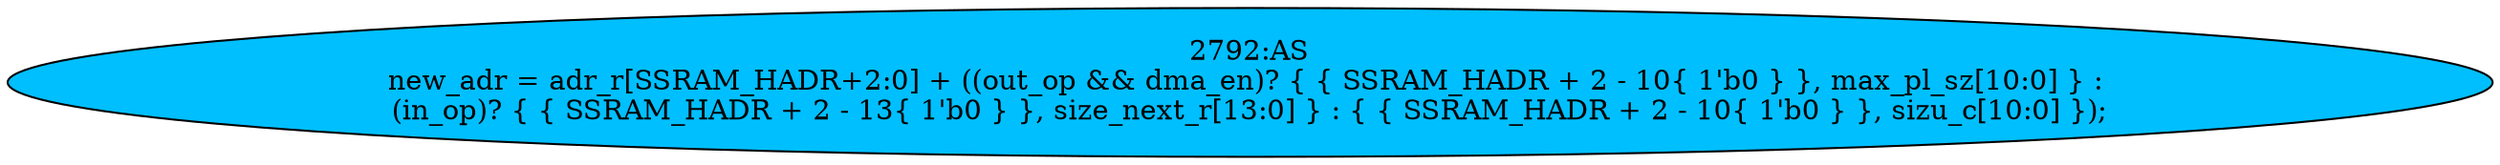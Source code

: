 strict digraph "" {
	node [label="\N"];
	"2792:AS"	 [ast="<pyverilog.vparser.ast.Assign object at 0x7f13b5542cd0>",
		def_var="['new_adr']",
		fillcolor=deepskyblue,
		label="2792:AS
new_adr = adr_r[SSRAM_HADR+2:0] + ((out_op && dma_en)? { { SSRAM_HADR + 2 - 10{ 1'b0 } }, max_pl_sz[10:0] } : 
(in_op)? { { \
SSRAM_HADR + 2 - 13{ 1'b0 } }, size_next_r[13:0] } : { { SSRAM_HADR + 2 - 10{ 1'b0 } }, sizu_c[10:0] });",
		statements="[]",
		style=filled,
		typ=Assign,
		use_var="['adr_r', 'out_op', 'dma_en', 'max_pl_sz', 'in_op', 'size_next_r', 'sizu_c']"];
}
